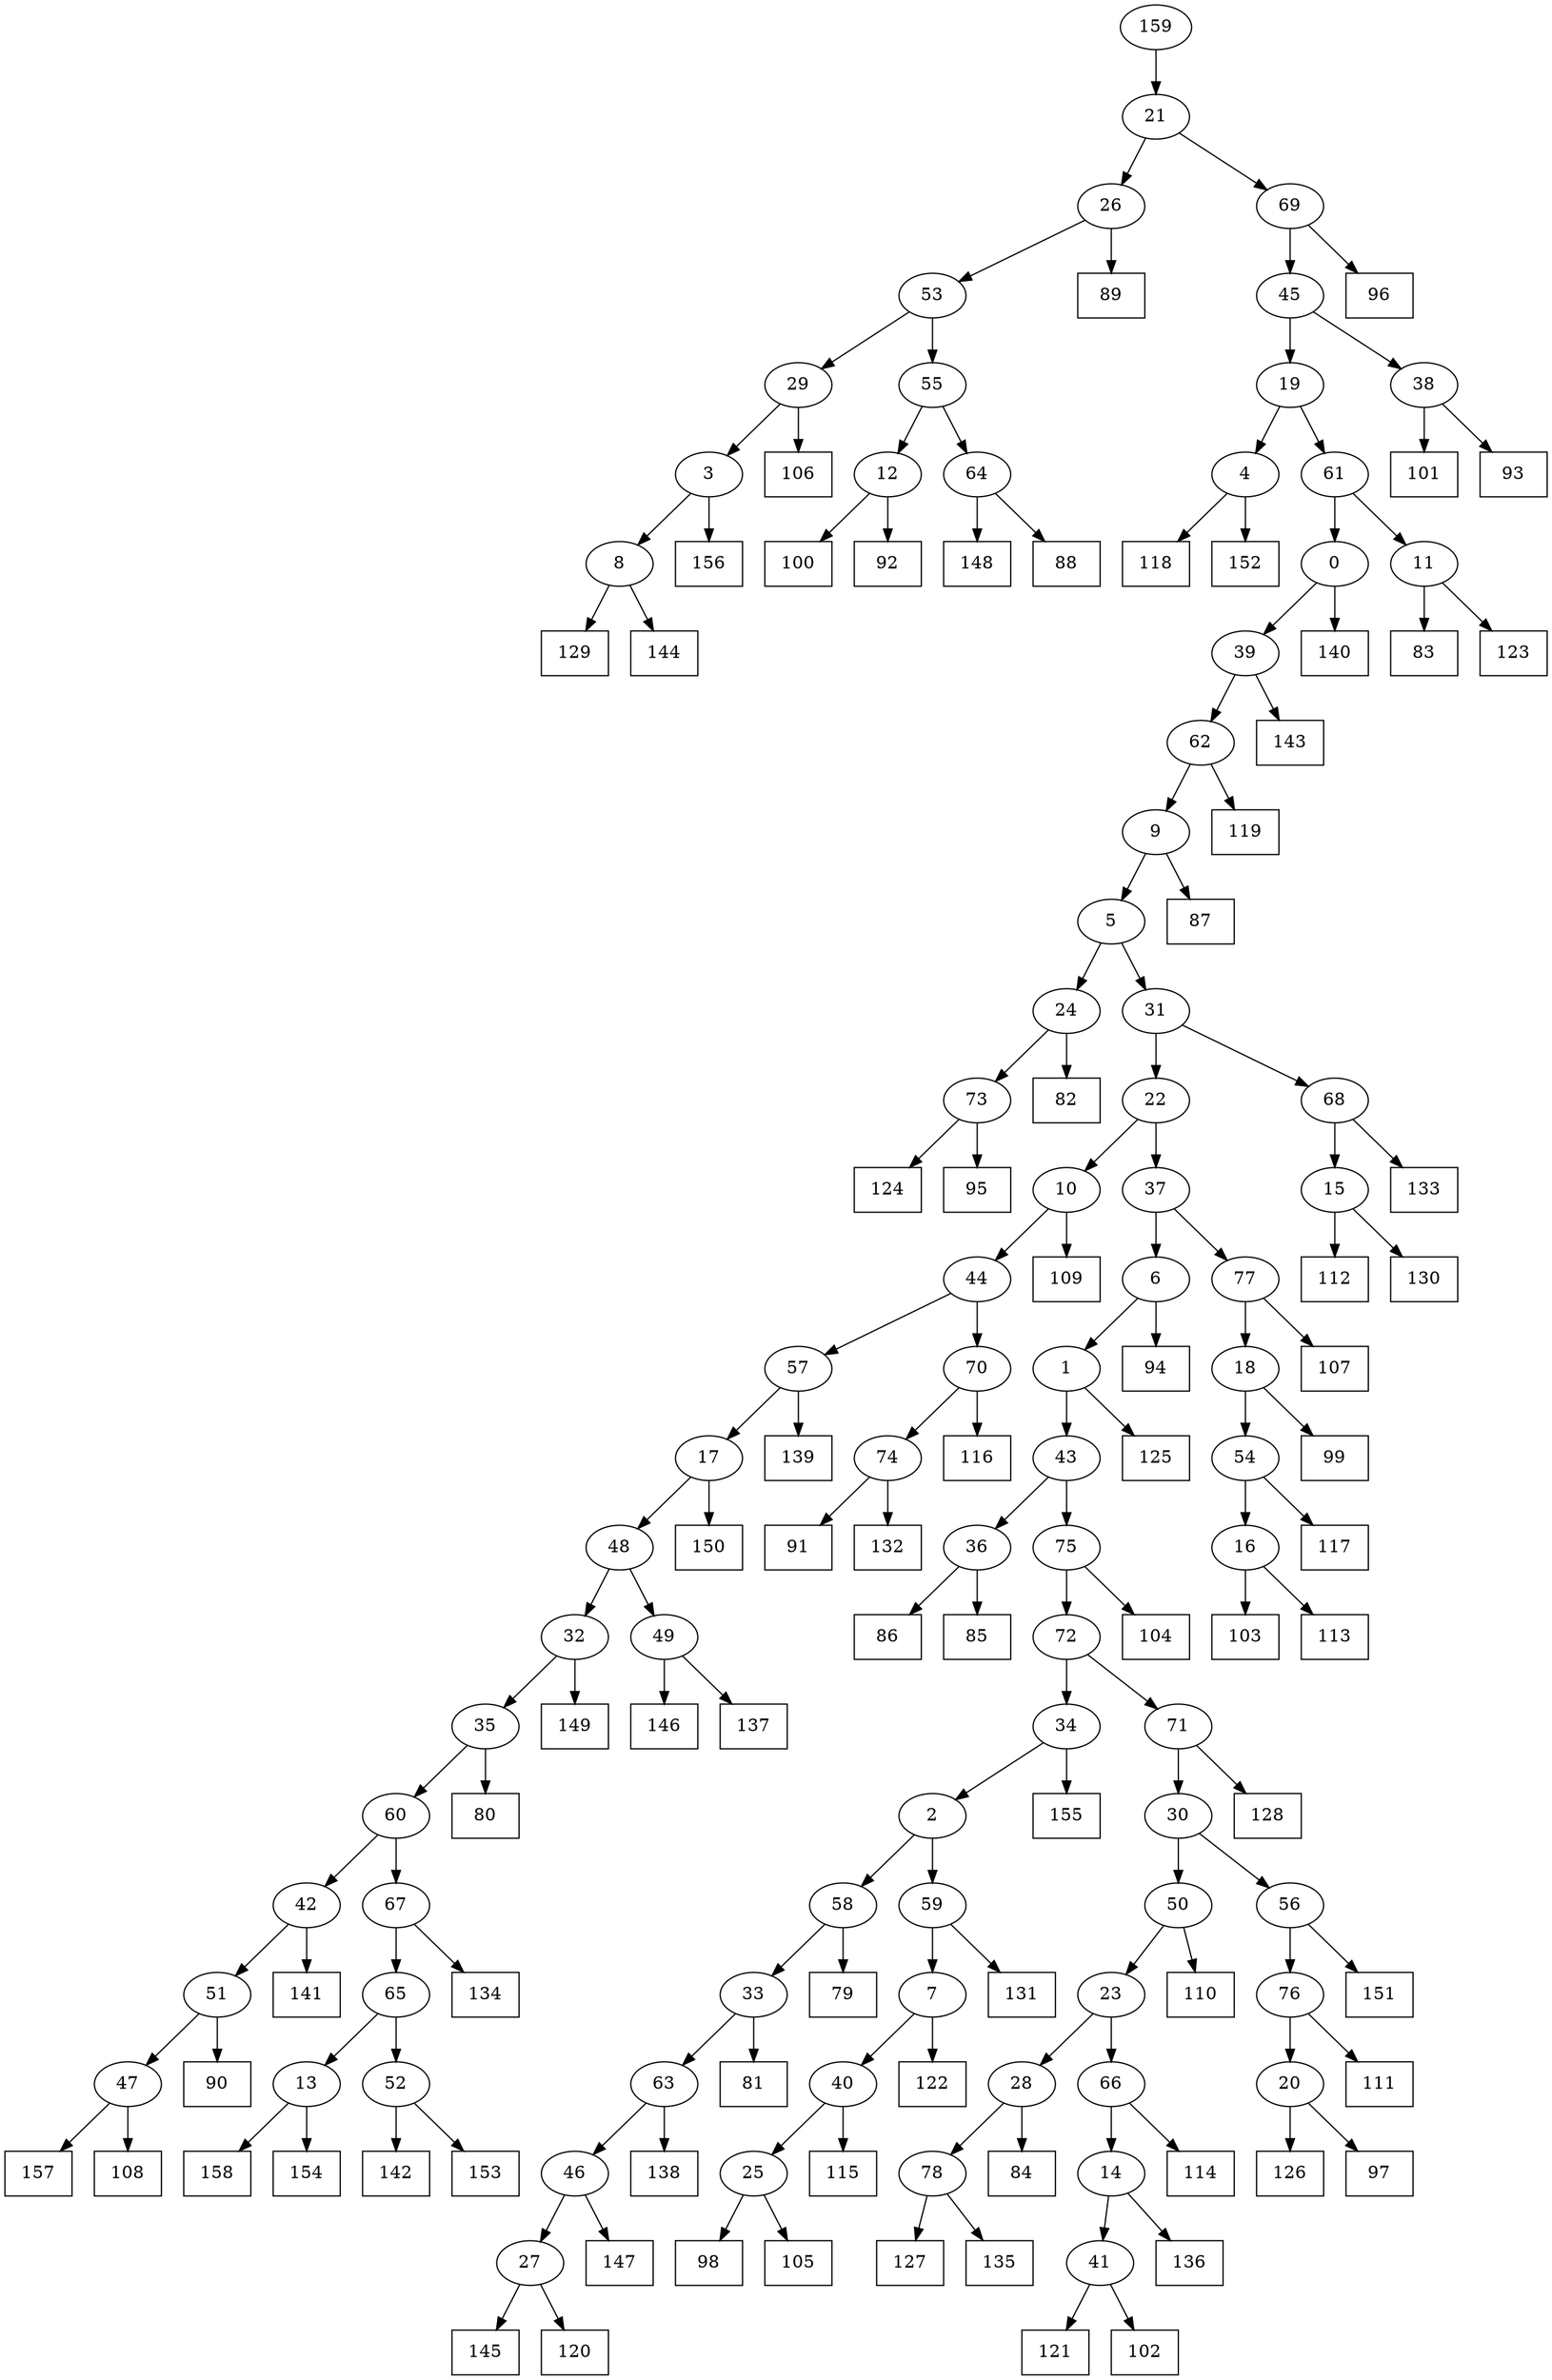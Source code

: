 digraph G {
0[label="0"];
1[label="1"];
2[label="2"];
3[label="3"];
4[label="4"];
5[label="5"];
6[label="6"];
7[label="7"];
8[label="8"];
9[label="9"];
10[label="10"];
11[label="11"];
12[label="12"];
13[label="13"];
14[label="14"];
15[label="15"];
16[label="16"];
17[label="17"];
18[label="18"];
19[label="19"];
20[label="20"];
21[label="21"];
22[label="22"];
23[label="23"];
24[label="24"];
25[label="25"];
26[label="26"];
27[label="27"];
28[label="28"];
29[label="29"];
30[label="30"];
31[label="31"];
32[label="32"];
33[label="33"];
34[label="34"];
35[label="35"];
36[label="36"];
37[label="37"];
38[label="38"];
39[label="39"];
40[label="40"];
41[label="41"];
42[label="42"];
43[label="43"];
44[label="44"];
45[label="45"];
46[label="46"];
47[label="47"];
48[label="48"];
49[label="49"];
50[label="50"];
51[label="51"];
52[label="52"];
53[label="53"];
54[label="54"];
55[label="55"];
56[label="56"];
57[label="57"];
58[label="58"];
59[label="59"];
60[label="60"];
61[label="61"];
62[label="62"];
63[label="63"];
64[label="64"];
65[label="65"];
66[label="66"];
67[label="67"];
68[label="68"];
69[label="69"];
70[label="70"];
71[label="71"];
72[label="72"];
73[label="73"];
74[label="74"];
75[label="75"];
76[label="76"];
77[label="77"];
78[label="78"];
79[shape=box,label="91"];
80[shape=box,label="126"];
81[shape=box,label="103"];
82[shape=box,label="100"];
83[shape=box,label="101"];
84[shape=box,label="116"];
85[shape=box,label="87"];
86[shape=box,label="149"];
87[shape=box,label="145"];
88[shape=box,label="92"];
89[shape=box,label="133"];
90[shape=box,label="155"];
91[shape=box,label="136"];
92[shape=box,label="139"];
93[shape=box,label="157"];
94[shape=box,label="119"];
95[shape=box,label="121"];
96[shape=box,label="83"];
97[shape=box,label="146"];
98[shape=box,label="82"];
99[shape=box,label="86"];
100[shape=box,label="148"];
101[shape=box,label="156"];
102[shape=box,label="111"];
103[shape=box,label="117"];
104[shape=box,label="90"];
105[shape=box,label="109"];
106[shape=box,label="104"];
107[shape=box,label="127"];
108[shape=box,label="131"];
109[shape=box,label="129"];
110[shape=box,label="110"];
111[shape=box,label="93"];
112[shape=box,label="142"];
113[shape=box,label="153"];
114[shape=box,label="97"];
115[shape=box,label="138"];
116[shape=box,label="123"];
117[shape=box,label="102"];
118[shape=box,label="84"];
119[shape=box,label="98"];
120[shape=box,label="140"];
121[shape=box,label="137"];
122[shape=box,label="107"];
123[shape=box,label="122"];
124[shape=box,label="81"];
125[shape=box,label="112"];
126[shape=box,label="135"];
127[shape=box,label="124"];
128[shape=box,label="158"];
129[shape=box,label="118"];
130[shape=box,label="99"];
131[shape=box,label="79"];
132[shape=box,label="130"];
133[shape=box,label="94"];
134[shape=box,label="152"];
135[shape=box,label="128"];
136[shape=box,label="88"];
137[shape=box,label="80"];
138[shape=box,label="96"];
139[shape=box,label="141"];
140[shape=box,label="143"];
141[shape=box,label="95"];
142[shape=box,label="154"];
143[shape=box,label="105"];
144[shape=box,label="85"];
145[shape=box,label="134"];
146[shape=box,label="108"];
147[shape=box,label="147"];
148[shape=box,label="114"];
149[shape=box,label="89"];
150[shape=box,label="151"];
151[shape=box,label="132"];
152[shape=box,label="144"];
153[shape=box,label="113"];
154[shape=box,label="120"];
155[shape=box,label="106"];
156[shape=box,label="115"];
157[shape=box,label="150"];
158[shape=box,label="125"];
159[label="159"];
63->115 ;
11->96 ;
42->139 ;
57->92 ;
54->103 ;
20->80 ;
29->155 ;
36->144 ;
67->145 ;
53->55 ;
33->124 ;
28->118 ;
34->90 ;
29->3 ;
25->119 ;
32->86 ;
9->85 ;
1->158 ;
52->112 ;
47->146 ;
71->135 ;
2->58 ;
16->153 ;
18->54 ;
40->156 ;
56->150 ;
24->98 ;
0->120 ;
6->133 ;
43->36 ;
30->50 ;
1->43 ;
46->147 ;
69->138 ;
78->107 ;
12->88 ;
45->19 ;
30->56 ;
56->76 ;
78->126 ;
66->148 ;
70->84 ;
55->64 ;
64->136 ;
16->81 ;
61->11 ;
11->116 ;
59->108 ;
48->32 ;
54->16 ;
41->117 ;
71->30 ;
53->29 ;
49->121 ;
6->1 ;
10->44 ;
44->70 ;
64->100 ;
25->143 ;
76->20 ;
20->114 ;
38->111 ;
69->45 ;
48->49 ;
45->38 ;
44->57 ;
43->75 ;
75->106 ;
9->5 ;
8->152 ;
10->105 ;
77->122 ;
5->24 ;
26->53 ;
0->39 ;
24->73 ;
73->141 ;
38->83 ;
65->13 ;
3->8 ;
47->93 ;
58->131 ;
74->151 ;
51->47 ;
50->110 ;
7->40 ;
159->21 ;
70->74 ;
2->59 ;
51->104 ;
72->71 ;
49->97 ;
77->18 ;
18->130 ;
59->7 ;
7->123 ;
40->25 ;
37->6 ;
65->52 ;
52->113 ;
55->12 ;
22->10 ;
63->46 ;
5->31 ;
13->142 ;
19->4 ;
4->129 ;
27->87 ;
39->62 ;
62->94 ;
3->101 ;
72->34 ;
34->2 ;
4->134 ;
14->91 ;
31->22 ;
66->14 ;
14->41 ;
21->69 ;
46->27 ;
27->154 ;
17->157 ;
60->42 ;
42->51 ;
73->127 ;
21->26 ;
26->149 ;
75->72 ;
17->48 ;
62->9 ;
35->60 ;
12->82 ;
57->17 ;
19->61 ;
61->0 ;
74->79 ;
22->37 ;
37->77 ;
8->109 ;
58->33 ;
33->63 ;
15->132 ;
50->23 ;
23->66 ;
41->95 ;
68->15 ;
15->125 ;
36->99 ;
23->28 ;
28->78 ;
13->128 ;
31->68 ;
68->89 ;
76->102 ;
60->67 ;
67->65 ;
39->140 ;
32->35 ;
35->137 ;
}
